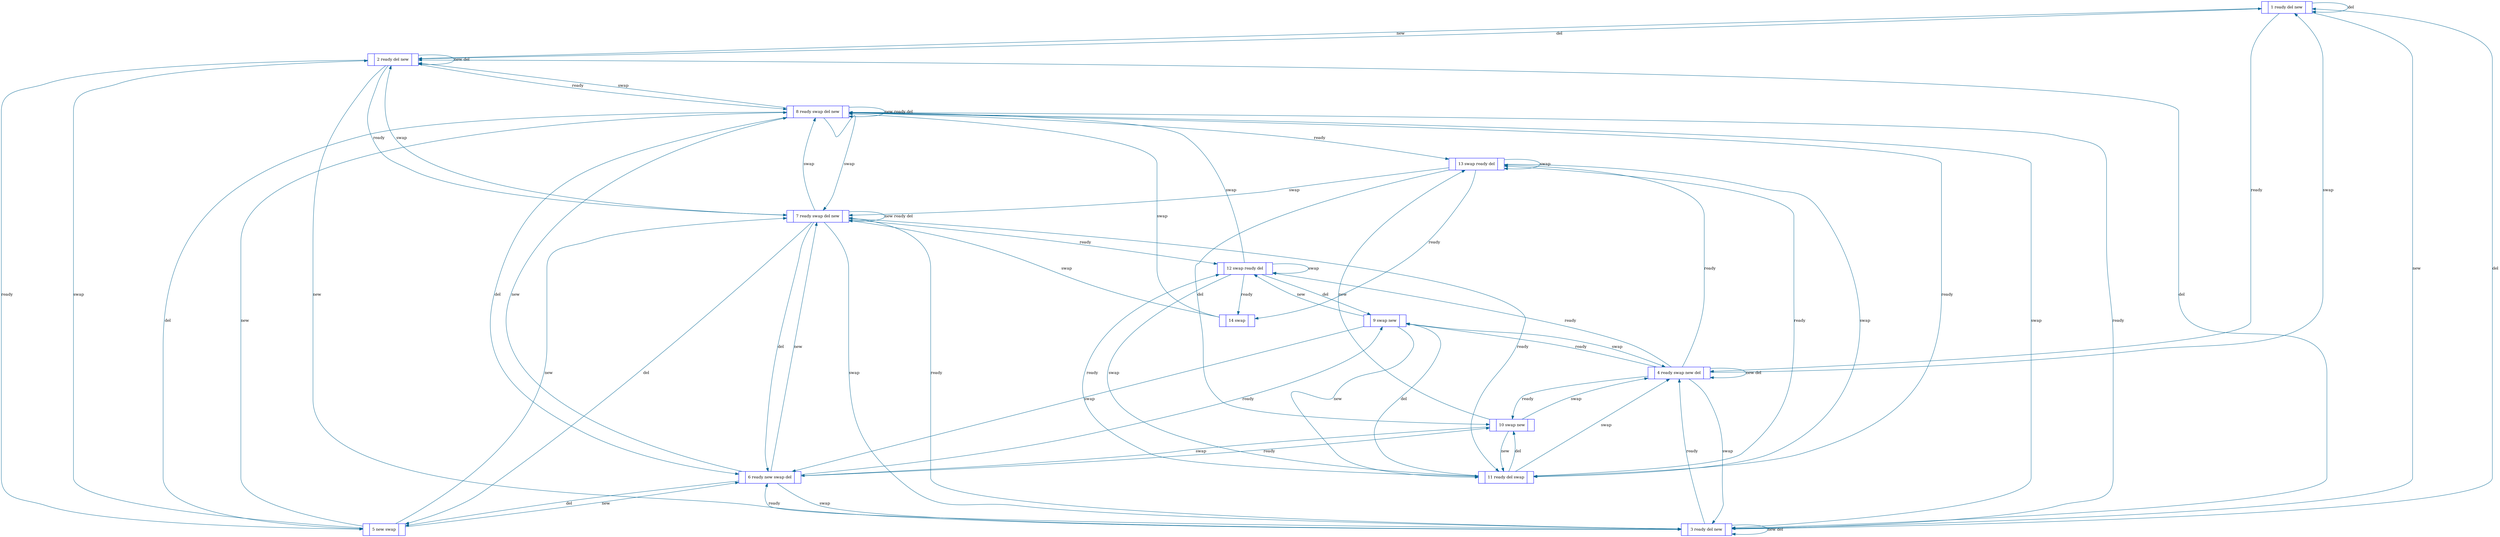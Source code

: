 digraph visited_states {
graph [nodesep=1.5, ranksep=1.5];
1 [shape = record, color = "blue", fontsize = 12, label = "|{1 ready del new }|"];
2 [shape = record, color = "blue", fontsize = 12, label = "|{2 ready del new }|"];
3 [shape = record, color = "blue", fontsize = 12, label = "|{3 ready del new }|"];
4 [shape = record, color = "blue", fontsize = 12, label = "|{4 ready swap new del }|"];
5 [shape = record, color = "blue", fontsize = 12, label = "|{5 new swap }|"];
6 [shape = record, color = "blue", fontsize = 12, label = "|{6 ready new swap del }|"];
7 [shape = record, color = "blue", fontsize = 12, label = "|{7 ready swap del new }|"];
8 [shape = record, color = "blue", fontsize = 12, label = "|{8 ready swap del new }|"];
9 [shape = record, color = "blue", fontsize = 12, label = "|{9 swap new }|"];
10 [shape = record, color = "blue", fontsize = 12, label = "|{10 swap new }|"];
11 [shape = record, color = "blue", fontsize = 12, label = "|{11 ready del swap }|"];
12 [shape = record, color = "blue", fontsize = 12, label = "|{12 swap ready del }|"];
13 [shape = record, color = "blue", fontsize = 12, label = "|{13 swap ready del }|"];
14 [shape = record, color = "blue", fontsize = 12, label = "|{14 swap }|"];


1 -> 2 [color = "#006391", label="new", fontsize=12];

1 -> 3 [color = "#006391", label="new", fontsize=12];

1 -> 1 [color = "#006391", label="del", fontsize=12];

1 -> 4 [color = "#006391", label="ready", fontsize=12];

2 -> 3 [color = "#006391", label="new", fontsize=12];

2 -> 2 [color = "#006391", label="new del", fontsize=12];

2 -> 1 [color = "#006391", label="del", fontsize=12];

2 -> 5 [color = "#006391", label="ready", fontsize=12];

3 -> 3 [color = "#006391", label="new del", fontsize=12];

3 -> 2 [color = "#006391", label="del", fontsize=12];

3 -> 1 [color = "#006391", label="del", fontsize=12];

3 -> 4 [color = "#006391", label="ready", fontsize=12];

3 -> 6 [color = "#006391", label="ready", fontsize=12];

5 -> 6 [color = "#006391", label="new", fontsize=12];

5 -> 7 [color = "#006391", label="new", fontsize=12];

5 -> 2 [color = "#006391", label="swap", fontsize=12];

7 -> 7 [color = "#006391", label="new ready del", fontsize=12];

7 -> 5 [color = "#006391", label="del", fontsize=12];

7 -> 2 [color = "#006391", label="swap", fontsize=12];

4 -> 4 [color = "#006391", label="new del", fontsize=12];

4 -> 1 [color = "#006391", label="swap", fontsize=12];

7 -> 8 [color = "#006391", label="swap", fontsize=12];

8 -> 8 [color = "#006391", label="new ready del", fontsize=12];

8 -> 5 [color = "#006391", label="del", fontsize=12];

8 -> 2 [color = "#006391", label="swap", fontsize=12];

2 -> 8 [color = "#006391", label="ready", fontsize=12];

2 -> 7 [color = "#006391", label="ready", fontsize=12];

5 -> 8 [color = "#006391", label="new", fontsize=12];

3 -> 8 [color = "#006391", label="ready", fontsize=12];

3 -> 7 [color = "#006391", label="ready", fontsize=12];

8 -> 7 [color = "#006391", label="swap", fontsize=12];

4 -> 9 [color = "#006391", label="ready", fontsize=12];

4 -> 3 [color = "#006391", label="swap", fontsize=12];

6 -> 8 [color = "#006391", label="new", fontsize=12];

6 -> 5 [color = "#006391", label="del", fontsize=12];

6 -> 9 [color = "#006391", label="ready", fontsize=12];

6 -> 3 [color = "#006391", label="swap", fontsize=12];

6 -> 7 [color = "#006391", label="new", fontsize=12];

6 -> 10 [color = "#006391", label="ready", fontsize=12];

4 -> 10 [color = "#006391", label="ready", fontsize=12];

9 -> 11 [color = "#006391", label="new", fontsize=12];

9 -> 4 [color = "#006391", label="swap", fontsize=12];

7 -> 6 [color = "#006391", label="del", fontsize=12];

7 -> 11 [color = "#006391", label="ready", fontsize=12];

7 -> 3 [color = "#006391", label="swap", fontsize=12];

7 -> 12 [color = "#006391", label="ready", fontsize=12];

8 -> 6 [color = "#006391", label="del", fontsize=12];

8 -> 11 [color = "#006391", label="ready", fontsize=12];

8 -> 3 [color = "#006391", label="swap", fontsize=12];

4 -> 12 [color = "#006391", label="ready", fontsize=12];

4 -> 13 [color = "#006391", label="ready", fontsize=12];

12 -> 12 [color = "#006391", label="swap", fontsize=12];

12 -> 11 [color = "#006391", label="swap", fontsize=12];

8 -> 13 [color = "#006391", label="ready", fontsize=12];

11 -> 9 [color = "#006391", label="del", fontsize=12];

11 -> 13 [color = "#006391", label="ready", fontsize=12];

11 -> 4 [color = "#006391", label="swap", fontsize=12];

9 -> 12 [color = "#006391", label="new", fontsize=12];

9 -> 6 [color = "#006391", label="swap", fontsize=12];

10 -> 11 [color = "#006391", label="new", fontsize=12];

10 -> 4 [color = "#006391", label="swap", fontsize=12];

10 -> 13 [color = "#006391", label="new", fontsize=12];

10 -> 6 [color = "#006391", label="swap", fontsize=12];

11 -> 10 [color = "#006391", label="del", fontsize=12];

11 -> 12 [color = "#006391", label="ready", fontsize=12];

12 -> 9 [color = "#006391", label="del", fontsize=12];

12 -> 14 [color = "#006391", label="ready", fontsize=12];

12 -> 8 [color = "#006391", label="swap", fontsize=12];

13 -> 10 [color = "#006391", label="del", fontsize=12];

13 -> 14 [color = "#006391", label="ready", fontsize=12];

13 -> 7 [color = "#006391", label="swap", fontsize=12];

13 -> 13 [color = "#006391", label="swap", fontsize=12];

13 -> 11 [color = "#006391", label="swap", fontsize=12];

14 -> 8 [color = "#006391", label="swap", fontsize=12];

14 -> 7 [color = "#006391", label="swap", fontsize=12];


}
